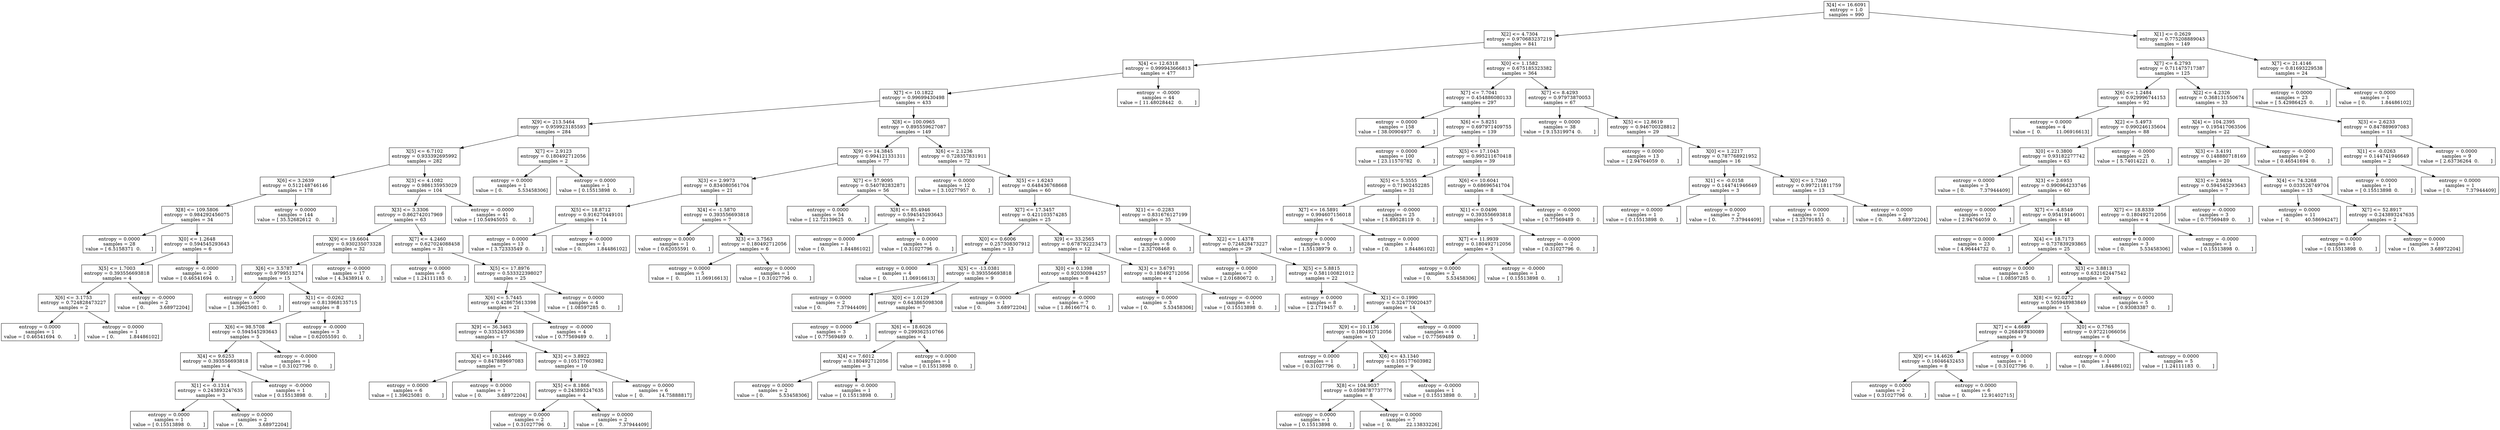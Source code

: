 digraph Tree {
0 [label="X[4] <= 16.6091\nentropy = 1.0\nsamples = 990", shape="box"] ;
1 [label="X[2] <= 4.7304\nentropy = 0.970683237219\nsamples = 841", shape="box"] ;
0 -> 1 ;
2 [label="X[4] <= 12.6318\nentropy = 0.999943666813\nsamples = 477", shape="box"] ;
1 -> 2 ;
3 [label="X[7] <= 10.1822\nentropy = 0.99699430498\nsamples = 433", shape="box"] ;
2 -> 3 ;
4 [label="X[9] <= 213.5464\nentropy = 0.959923185593\nsamples = 284", shape="box"] ;
3 -> 4 ;
5 [label="X[5] <= 6.7102\nentropy = 0.933392695992\nsamples = 282", shape="box"] ;
4 -> 5 ;
6 [label="X[6] <= 3.2639\nentropy = 0.512148746146\nsamples = 178", shape="box"] ;
5 -> 6 ;
7 [label="X[8] <= 109.5806\nentropy = 0.984292456075\nsamples = 34", shape="box"] ;
6 -> 7 ;
8 [label="entropy = 0.0000\nsamples = 28\nvalue = [ 6.5158371  0.       ]", shape="box"] ;
7 -> 8 ;
9 [label="X[0] <= 1.2648\nentropy = 0.594545293643\nsamples = 6", shape="box"] ;
7 -> 9 ;
10 [label="X[5] <= 1.7003\nentropy = 0.393556693818\nsamples = 4", shape="box"] ;
9 -> 10 ;
11 [label="X[6] <= 3.1753\nentropy = 0.724828473227\nsamples = 2", shape="box"] ;
10 -> 11 ;
12 [label="entropy = 0.0000\nsamples = 1\nvalue = [ 0.46541694  0.        ]", shape="box"] ;
11 -> 12 ;
13 [label="entropy = 0.0000\nsamples = 1\nvalue = [ 0.          1.84486102]", shape="box"] ;
11 -> 13 ;
14 [label="entropy = -0.0000\nsamples = 2\nvalue = [ 0.          3.68972204]", shape="box"] ;
10 -> 14 ;
15 [label="entropy = -0.0000\nsamples = 2\nvalue = [ 0.46541694  0.        ]", shape="box"] ;
9 -> 15 ;
16 [label="entropy = 0.0000\nsamples = 144\nvalue = [ 35.52682612   0.        ]", shape="box"] ;
6 -> 16 ;
17 [label="X[3] <= 4.1082\nentropy = 0.986135953029\nsamples = 104", shape="box"] ;
5 -> 17 ;
18 [label="X[3] <= 3.3306\nentropy = 0.862742017969\nsamples = 63", shape="box"] ;
17 -> 18 ;
19 [label="X[9] <= 19.6604\nentropy = 0.930235073328\nsamples = 32", shape="box"] ;
18 -> 19 ;
20 [label="X[6] <= 3.5787\nentropy = 0.9799513274\nsamples = 15", shape="box"] ;
19 -> 20 ;
21 [label="entropy = 0.0000\nsamples = 7\nvalue = [ 1.39625081  0.        ]", shape="box"] ;
20 -> 21 ;
22 [label="X[1] <= -0.0262\nentropy = 0.813968135715\nsamples = 8", shape="box"] ;
20 -> 22 ;
23 [label="X[6] <= 98.5708\nentropy = 0.594545293643\nsamples = 5", shape="box"] ;
22 -> 23 ;
24 [label="X[4] <= 9.6253\nentropy = 0.393556693818\nsamples = 4", shape="box"] ;
23 -> 24 ;
25 [label="X[1] <= -0.1314\nentropy = 0.243893247635\nsamples = 3", shape="box"] ;
24 -> 25 ;
26 [label="entropy = 0.0000\nsamples = 1\nvalue = [ 0.15513898  0.        ]", shape="box"] ;
25 -> 26 ;
27 [label="entropy = 0.0000\nsamples = 2\nvalue = [ 0.          3.68972204]", shape="box"] ;
25 -> 27 ;
28 [label="entropy = -0.0000\nsamples = 1\nvalue = [ 0.15513898  0.        ]", shape="box"] ;
24 -> 28 ;
29 [label="entropy = -0.0000\nsamples = 1\nvalue = [ 0.31027796  0.        ]", shape="box"] ;
23 -> 29 ;
30 [label="entropy = -0.0000\nsamples = 3\nvalue = [ 0.62055591  0.        ]", shape="box"] ;
22 -> 30 ;
31 [label="entropy = -0.0000\nsamples = 17\nvalue = [ 4.3438914  0.       ]", shape="box"] ;
19 -> 31 ;
32 [label="X[7] <= 4.2460\nentropy = 0.627024088458\nsamples = 31", shape="box"] ;
18 -> 32 ;
33 [label="entropy = 0.0000\nsamples = 6\nvalue = [ 1.24111183  0.        ]", shape="box"] ;
32 -> 33 ;
34 [label="X[5] <= 17.8976\nentropy = 0.533322398027\nsamples = 25", shape="box"] ;
32 -> 34 ;
35 [label="X[6] <= 5.7445\nentropy = 0.428675613398\nsamples = 21", shape="box"] ;
34 -> 35 ;
36 [label="X[9] <= 36.3463\nentropy = 0.335245936389\nsamples = 17", shape="box"] ;
35 -> 36 ;
37 [label="X[4] <= 10.2446\nentropy = 0.847889697083\nsamples = 7", shape="box"] ;
36 -> 37 ;
38 [label="entropy = 0.0000\nsamples = 6\nvalue = [ 1.39625081  0.        ]", shape="box"] ;
37 -> 38 ;
39 [label="entropy = 0.0000\nsamples = 1\nvalue = [ 0.          3.68972204]", shape="box"] ;
37 -> 39 ;
40 [label="X[3] <= 3.8922\nentropy = 0.105177603982\nsamples = 10", shape="box"] ;
36 -> 40 ;
41 [label="X[5] <= 8.1866\nentropy = 0.243893247635\nsamples = 4", shape="box"] ;
40 -> 41 ;
42 [label="entropy = 0.0000\nsamples = 2\nvalue = [ 0.31027796  0.        ]", shape="box"] ;
41 -> 42 ;
43 [label="entropy = 0.0000\nsamples = 2\nvalue = [ 0.          7.37944409]", shape="box"] ;
41 -> 43 ;
44 [label="entropy = 0.0000\nsamples = 6\nvalue = [  0.          14.75888817]", shape="box"] ;
40 -> 44 ;
45 [label="entropy = -0.0000\nsamples = 4\nvalue = [ 0.77569489  0.        ]", shape="box"] ;
35 -> 45 ;
46 [label="entropy = 0.0000\nsamples = 4\nvalue = [ 1.08597285  0.        ]", shape="box"] ;
34 -> 46 ;
47 [label="entropy = -0.0000\nsamples = 41\nvalue = [ 10.54945055   0.        ]", shape="box"] ;
17 -> 47 ;
48 [label="X[7] <= 2.9123\nentropy = 0.180492712056\nsamples = 2", shape="box"] ;
4 -> 48 ;
49 [label="entropy = 0.0000\nsamples = 1\nvalue = [ 0.          5.53458306]", shape="box"] ;
48 -> 49 ;
50 [label="entropy = 0.0000\nsamples = 1\nvalue = [ 0.15513898  0.        ]", shape="box"] ;
48 -> 50 ;
51 [label="X[8] <= 100.0965\nentropy = 0.895559627087\nsamples = 149", shape="box"] ;
3 -> 51 ;
52 [label="X[9] <= 14.3845\nentropy = 0.994121331311\nsamples = 77", shape="box"] ;
51 -> 52 ;
53 [label="X[3] <= 2.9973\nentropy = 0.834080561704\nsamples = 21", shape="box"] ;
52 -> 53 ;
54 [label="X[5] <= 18.8712\nentropy = 0.916270449101\nsamples = 14", shape="box"] ;
53 -> 54 ;
55 [label="entropy = 0.0000\nsamples = 13\nvalue = [ 3.72333549  0.        ]", shape="box"] ;
54 -> 55 ;
56 [label="entropy = -0.0000\nsamples = 1\nvalue = [ 0.          1.84486102]", shape="box"] ;
54 -> 56 ;
57 [label="X[4] <= -1.5870\nentropy = 0.393556693818\nsamples = 7", shape="box"] ;
53 -> 57 ;
58 [label="entropy = 0.0000\nsamples = 1\nvalue = [ 0.62055591  0.        ]", shape="box"] ;
57 -> 58 ;
59 [label="X[3] <= 3.7563\nentropy = 0.180492712056\nsamples = 6", shape="box"] ;
57 -> 59 ;
60 [label="entropy = 0.0000\nsamples = 5\nvalue = [  0.          11.06916613]", shape="box"] ;
59 -> 60 ;
61 [label="entropy = 0.0000\nsamples = 1\nvalue = [ 0.31027796  0.        ]", shape="box"] ;
59 -> 61 ;
62 [label="X[7] <= 57.9095\nentropy = 0.540782832871\nsamples = 56", shape="box"] ;
52 -> 62 ;
63 [label="entropy = 0.0000\nsamples = 54\nvalue = [ 12.72139625   0.        ]", shape="box"] ;
62 -> 63 ;
64 [label="X[8] <= 85.4946\nentropy = 0.594545293643\nsamples = 2", shape="box"] ;
62 -> 64 ;
65 [label="entropy = 0.0000\nsamples = 1\nvalue = [ 0.          1.84486102]", shape="box"] ;
64 -> 65 ;
66 [label="entropy = 0.0000\nsamples = 1\nvalue = [ 0.31027796  0.        ]", shape="box"] ;
64 -> 66 ;
67 [label="X[6] <= 2.1236\nentropy = 0.728357831911\nsamples = 72", shape="box"] ;
51 -> 67 ;
68 [label="entropy = 0.0000\nsamples = 12\nvalue = [ 3.10277957  0.        ]", shape="box"] ;
67 -> 68 ;
69 [label="X[5] <= 1.6243\nentropy = 0.648436768668\nsamples = 60", shape="box"] ;
67 -> 69 ;
70 [label="X[7] <= 17.3457\nentropy = 0.421103574285\nsamples = 25", shape="box"] ;
69 -> 70 ;
71 [label="X[0] <= 0.6006\nentropy = 0.257308307912\nsamples = 13", shape="box"] ;
70 -> 71 ;
72 [label="entropy = 0.0000\nsamples = 4\nvalue = [  0.          11.06916613]", shape="box"] ;
71 -> 72 ;
73 [label="X[5] <= -13.0381\nentropy = 0.393556693818\nsamples = 9", shape="box"] ;
71 -> 73 ;
74 [label="entropy = 0.0000\nsamples = 2\nvalue = [ 0.          7.37944409]", shape="box"] ;
73 -> 74 ;
75 [label="X[0] <= 1.0129\nentropy = 0.643865098308\nsamples = 7", shape="box"] ;
73 -> 75 ;
76 [label="entropy = 0.0000\nsamples = 3\nvalue = [ 0.77569489  0.        ]", shape="box"] ;
75 -> 76 ;
77 [label="X[6] <= 18.6026\nentropy = 0.299362510766\nsamples = 4", shape="box"] ;
75 -> 77 ;
78 [label="X[4] <= 7.6012\nentropy = 0.180492712056\nsamples = 3", shape="box"] ;
77 -> 78 ;
79 [label="entropy = 0.0000\nsamples = 2\nvalue = [ 0.          5.53458306]", shape="box"] ;
78 -> 79 ;
80 [label="entropy = -0.0000\nsamples = 1\nvalue = [ 0.15513898  0.        ]", shape="box"] ;
78 -> 80 ;
81 [label="entropy = 0.0000\nsamples = 1\nvalue = [ 0.15513898  0.        ]", shape="box"] ;
77 -> 81 ;
82 [label="X[9] <= 33.2565\nentropy = 0.678792223473\nsamples = 12", shape="box"] ;
70 -> 82 ;
83 [label="X[0] <= 0.1398\nentropy = 0.920300944257\nsamples = 8", shape="box"] ;
82 -> 83 ;
84 [label="entropy = 0.0000\nsamples = 1\nvalue = [ 0.          3.68972204]", shape="box"] ;
83 -> 84 ;
85 [label="entropy = -0.0000\nsamples = 7\nvalue = [ 1.86166774  0.        ]", shape="box"] ;
83 -> 85 ;
86 [label="X[3] <= 3.6791\nentropy = 0.180492712056\nsamples = 4", shape="box"] ;
82 -> 86 ;
87 [label="entropy = 0.0000\nsamples = 3\nvalue = [ 0.          5.53458306]", shape="box"] ;
86 -> 87 ;
88 [label="entropy = -0.0000\nsamples = 1\nvalue = [ 0.15513898  0.        ]", shape="box"] ;
86 -> 88 ;
89 [label="X[1] <= -0.2283\nentropy = 0.831676127199\nsamples = 35", shape="box"] ;
69 -> 89 ;
90 [label="entropy = 0.0000\nsamples = 6\nvalue = [ 2.32708468  0.        ]", shape="box"] ;
89 -> 90 ;
91 [label="X[2] <= 1.4378\nentropy = 0.724828473227\nsamples = 29", shape="box"] ;
89 -> 91 ;
92 [label="entropy = 0.0000\nsamples = 7\nvalue = [ 2.01680672  0.        ]", shape="box"] ;
91 -> 92 ;
93 [label="X[5] <= 5.8815\nentropy = 0.581100821012\nsamples = 22", shape="box"] ;
91 -> 93 ;
94 [label="entropy = 0.0000\nsamples = 8\nvalue = [ 2.1719457  0.       ]", shape="box"] ;
93 -> 94 ;
95 [label="X[1] <= 0.1990\nentropy = 0.324770020437\nsamples = 14", shape="box"] ;
93 -> 95 ;
96 [label="X[9] <= 10.1136\nentropy = 0.180492712056\nsamples = 10", shape="box"] ;
95 -> 96 ;
97 [label="entropy = 0.0000\nsamples = 1\nvalue = [ 0.31027796  0.        ]", shape="box"] ;
96 -> 97 ;
98 [label="X[6] <= 43.1340\nentropy = 0.105177603982\nsamples = 9", shape="box"] ;
96 -> 98 ;
99 [label="X[8] <= 104.9037\nentropy = 0.0598787737776\nsamples = 8", shape="box"] ;
98 -> 99 ;
100 [label="entropy = 0.0000\nsamples = 1\nvalue = [ 0.15513898  0.        ]", shape="box"] ;
99 -> 100 ;
101 [label="entropy = 0.0000\nsamples = 7\nvalue = [  0.          22.13833226]", shape="box"] ;
99 -> 101 ;
102 [label="entropy = -0.0000\nsamples = 1\nvalue = [ 0.15513898  0.        ]", shape="box"] ;
98 -> 102 ;
103 [label="entropy = -0.0000\nsamples = 4\nvalue = [ 0.77569489  0.        ]", shape="box"] ;
95 -> 103 ;
104 [label="entropy = -0.0000\nsamples = 44\nvalue = [ 11.48028442   0.        ]", shape="box"] ;
2 -> 104 ;
105 [label="X[0] <= 1.1582\nentropy = 0.675185323382\nsamples = 364", shape="box"] ;
1 -> 105 ;
106 [label="X[7] <= 7.7041\nentropy = 0.454886080133\nsamples = 297", shape="box"] ;
105 -> 106 ;
107 [label="entropy = 0.0000\nsamples = 158\nvalue = [ 38.00904977   0.        ]", shape="box"] ;
106 -> 107 ;
108 [label="X[6] <= 5.8251\nentropy = 0.697971409755\nsamples = 139", shape="box"] ;
106 -> 108 ;
109 [label="entropy = 0.0000\nsamples = 100\nvalue = [ 23.11570782   0.        ]", shape="box"] ;
108 -> 109 ;
110 [label="X[5] <= 17.1043\nentropy = 0.995211670418\nsamples = 39", shape="box"] ;
108 -> 110 ;
111 [label="X[5] <= 5.3555\nentropy = 0.71902452285\nsamples = 31", shape="box"] ;
110 -> 111 ;
112 [label="X[7] <= 16.5891\nentropy = 0.994607156018\nsamples = 6", shape="box"] ;
111 -> 112 ;
113 [label="entropy = 0.0000\nsamples = 5\nvalue = [ 1.55138979  0.        ]", shape="box"] ;
112 -> 113 ;
114 [label="entropy = 0.0000\nsamples = 1\nvalue = [ 0.          1.84486102]", shape="box"] ;
112 -> 114 ;
115 [label="entropy = -0.0000\nsamples = 25\nvalue = [ 5.89528119  0.        ]", shape="box"] ;
111 -> 115 ;
116 [label="X[6] <= 10.6041\nentropy = 0.68696541704\nsamples = 8", shape="box"] ;
110 -> 116 ;
117 [label="X[1] <= 0.0496\nentropy = 0.393556693818\nsamples = 5", shape="box"] ;
116 -> 117 ;
118 [label="X[7] <= 11.9939\nentropy = 0.180492712056\nsamples = 3", shape="box"] ;
117 -> 118 ;
119 [label="entropy = 0.0000\nsamples = 2\nvalue = [ 0.          5.53458306]", shape="box"] ;
118 -> 119 ;
120 [label="entropy = -0.0000\nsamples = 1\nvalue = [ 0.15513898  0.        ]", shape="box"] ;
118 -> 120 ;
121 [label="entropy = -0.0000\nsamples = 2\nvalue = [ 0.31027796  0.        ]", shape="box"] ;
117 -> 121 ;
122 [label="entropy = -0.0000\nsamples = 3\nvalue = [ 0.77569489  0.        ]", shape="box"] ;
116 -> 122 ;
123 [label="X[7] <= 8.4293\nentropy = 0.97973870053\nsamples = 67", shape="box"] ;
105 -> 123 ;
124 [label="entropy = 0.0000\nsamples = 38\nvalue = [ 9.15319974  0.        ]", shape="box"] ;
123 -> 124 ;
125 [label="X[5] <= 12.8619\nentropy = 0.946700328812\nsamples = 29", shape="box"] ;
123 -> 125 ;
126 [label="entropy = 0.0000\nsamples = 13\nvalue = [ 2.94764059  0.        ]", shape="box"] ;
125 -> 126 ;
127 [label="X[0] <= 1.2217\nentropy = 0.787768921952\nsamples = 16", shape="box"] ;
125 -> 127 ;
128 [label="X[1] <= -0.0158\nentropy = 0.144741946649\nsamples = 3", shape="box"] ;
127 -> 128 ;
129 [label="entropy = 0.0000\nsamples = 1\nvalue = [ 0.15513898  0.        ]", shape="box"] ;
128 -> 129 ;
130 [label="entropy = 0.0000\nsamples = 2\nvalue = [ 0.          7.37944409]", shape="box"] ;
128 -> 130 ;
131 [label="X[0] <= 1.7340\nentropy = 0.997211811759\nsamples = 13", shape="box"] ;
127 -> 131 ;
132 [label="entropy = 0.0000\nsamples = 11\nvalue = [ 3.25791855  0.        ]", shape="box"] ;
131 -> 132 ;
133 [label="entropy = 0.0000\nsamples = 2\nvalue = [ 0.          3.68972204]", shape="box"] ;
131 -> 133 ;
134 [label="X[1] <= 0.2629\nentropy = 0.775208889043\nsamples = 149", shape="box"] ;
0 -> 134 ;
135 [label="X[7] <= 6.2793\nentropy = 0.711475717387\nsamples = 125", shape="box"] ;
134 -> 135 ;
136 [label="X[6] <= 1.2484\nentropy = 0.929996744153\nsamples = 92", shape="box"] ;
135 -> 136 ;
137 [label="entropy = 0.0000\nsamples = 4\nvalue = [  0.          11.06916613]", shape="box"] ;
136 -> 137 ;
138 [label="X[2] <= 5.4973\nentropy = 0.990246135604\nsamples = 88", shape="box"] ;
136 -> 138 ;
139 [label="X[0] <= 0.3800\nentropy = 0.93182277742\nsamples = 63", shape="box"] ;
138 -> 139 ;
140 [label="entropy = 0.0000\nsamples = 3\nvalue = [ 0.          7.37944409]", shape="box"] ;
139 -> 140 ;
141 [label="X[3] <= 2.6953\nentropy = 0.990964233746\nsamples = 60", shape="box"] ;
139 -> 141 ;
142 [label="entropy = 0.0000\nsamples = 12\nvalue = [ 2.94764059  0.        ]", shape="box"] ;
141 -> 142 ;
143 [label="X[7] <= -4.8549\nentropy = 0.95419146001\nsamples = 48", shape="box"] ;
141 -> 143 ;
144 [label="entropy = 0.0000\nsamples = 23\nvalue = [ 4.96444732  0.        ]", shape="box"] ;
143 -> 144 ;
145 [label="X[4] <= 18.7173\nentropy = 0.737839293865\nsamples = 25", shape="box"] ;
143 -> 145 ;
146 [label="entropy = 0.0000\nsamples = 5\nvalue = [ 1.08597285  0.        ]", shape="box"] ;
145 -> 146 ;
147 [label="X[3] <= 3.8813\nentropy = 0.632162447542\nsamples = 20", shape="box"] ;
145 -> 147 ;
148 [label="X[8] <= 92.0272\nentropy = 0.505948983849\nsamples = 15", shape="box"] ;
147 -> 148 ;
149 [label="X[7] <= 4.6689\nentropy = 0.268497830089\nsamples = 9", shape="box"] ;
148 -> 149 ;
150 [label="X[9] <= 14.4626\nentropy = 0.16046432453\nsamples = 8", shape="box"] ;
149 -> 150 ;
151 [label="entropy = 0.0000\nsamples = 2\nvalue = [ 0.31027796  0.        ]", shape="box"] ;
150 -> 151 ;
152 [label="entropy = 0.0000\nsamples = 6\nvalue = [  0.          12.91402715]", shape="box"] ;
150 -> 152 ;
153 [label="entropy = 0.0000\nsamples = 1\nvalue = [ 0.31027796  0.        ]", shape="box"] ;
149 -> 153 ;
154 [label="X[0] <= 0.7765\nentropy = 0.97221066056\nsamples = 6", shape="box"] ;
148 -> 154 ;
155 [label="entropy = 0.0000\nsamples = 1\nvalue = [ 0.          1.84486102]", shape="box"] ;
154 -> 155 ;
156 [label="entropy = 0.0000\nsamples = 5\nvalue = [ 1.24111183  0.        ]", shape="box"] ;
154 -> 156 ;
157 [label="entropy = 0.0000\nsamples = 5\nvalue = [ 0.93083387  0.        ]", shape="box"] ;
147 -> 157 ;
158 [label="entropy = -0.0000\nsamples = 25\nvalue = [ 5.74014221  0.        ]", shape="box"] ;
138 -> 158 ;
159 [label="X[2] <= 4.2326\nentropy = 0.368131550674\nsamples = 33", shape="box"] ;
135 -> 159 ;
160 [label="X[4] <= 104.2395\nentropy = 0.195417063506\nsamples = 22", shape="box"] ;
159 -> 160 ;
161 [label="X[3] <= 3.4191\nentropy = 0.148880718169\nsamples = 20", shape="box"] ;
160 -> 161 ;
162 [label="X[3] <= 2.9834\nentropy = 0.594545293643\nsamples = 7", shape="box"] ;
161 -> 162 ;
163 [label="X[7] <= 18.8339\nentropy = 0.180492712056\nsamples = 4", shape="box"] ;
162 -> 163 ;
164 [label="entropy = 0.0000\nsamples = 3\nvalue = [ 0.          5.53458306]", shape="box"] ;
163 -> 164 ;
165 [label="entropy = -0.0000\nsamples = 1\nvalue = [ 0.15513898  0.        ]", shape="box"] ;
163 -> 165 ;
166 [label="entropy = -0.0000\nsamples = 3\nvalue = [ 0.77569489  0.        ]", shape="box"] ;
162 -> 166 ;
167 [label="X[4] <= 74.3268\nentropy = 0.033526749704\nsamples = 13", shape="box"] ;
161 -> 167 ;
168 [label="entropy = 0.0000\nsamples = 11\nvalue = [  0.          40.58694247]", shape="box"] ;
167 -> 168 ;
169 [label="X[7] <= 52.8917\nentropy = 0.243893247635\nsamples = 2", shape="box"] ;
167 -> 169 ;
170 [label="entropy = 0.0000\nsamples = 1\nvalue = [ 0.15513898  0.        ]", shape="box"] ;
169 -> 170 ;
171 [label="entropy = 0.0000\nsamples = 1\nvalue = [ 0.          3.68972204]", shape="box"] ;
169 -> 171 ;
172 [label="entropy = -0.0000\nsamples = 2\nvalue = [ 0.46541694  0.        ]", shape="box"] ;
160 -> 172 ;
173 [label="X[3] <= 2.6233\nentropy = 0.847889697083\nsamples = 11", shape="box"] ;
159 -> 173 ;
174 [label="X[1] <= -0.0263\nentropy = 0.144741946649\nsamples = 2", shape="box"] ;
173 -> 174 ;
175 [label="entropy = 0.0000\nsamples = 1\nvalue = [ 0.15513898  0.        ]", shape="box"] ;
174 -> 175 ;
176 [label="entropy = 0.0000\nsamples = 1\nvalue = [ 0.          7.37944409]", shape="box"] ;
174 -> 176 ;
177 [label="entropy = 0.0000\nsamples = 9\nvalue = [ 2.63736264  0.        ]", shape="box"] ;
173 -> 177 ;
178 [label="X[7] <= 21.4146\nentropy = 0.81693229538\nsamples = 24", shape="box"] ;
134 -> 178 ;
179 [label="entropy = 0.0000\nsamples = 23\nvalue = [ 5.42986425  0.        ]", shape="box"] ;
178 -> 179 ;
180 [label="entropy = 0.0000\nsamples = 1\nvalue = [ 0.          1.84486102]", shape="box"] ;
178 -> 180 ;
}